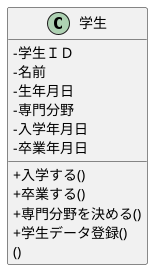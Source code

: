 @startuml
skinparam classAttributeIconSize 0
class 学生 {
 -学生ＩＤ
 -名前
 -生年月日
 -専門分野
 -入学年月日
 -卒業年月日
 +入学する()
 +卒業する()
 +専門分野を決める()
 +学生データ登録()
 ()
}

@enduml
